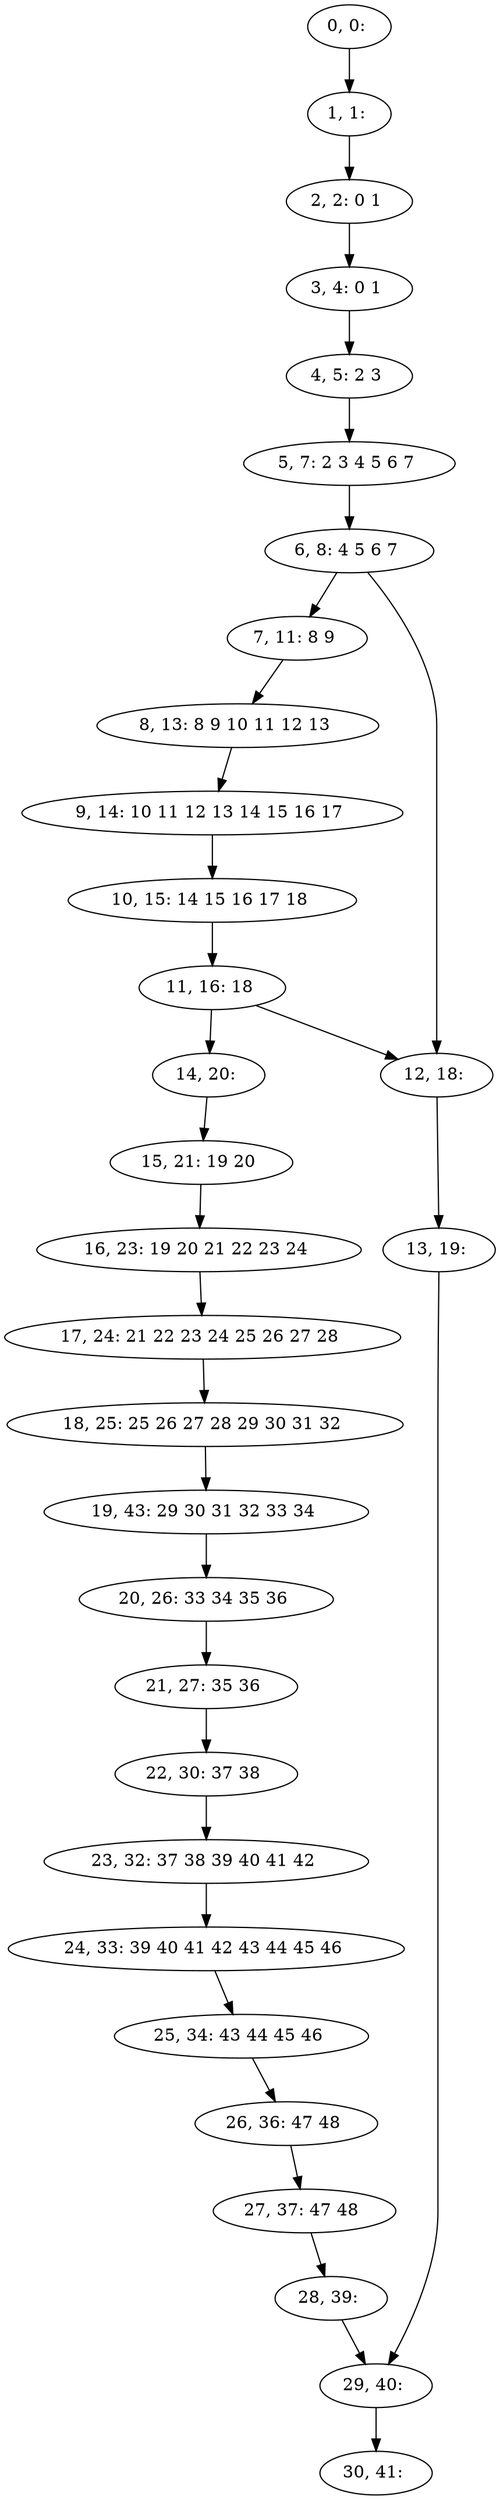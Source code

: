 digraph G {
0[label="0, 0: "];
1[label="1, 1: "];
2[label="2, 2: 0 1 "];
3[label="3, 4: 0 1 "];
4[label="4, 5: 2 3 "];
5[label="5, 7: 2 3 4 5 6 7 "];
6[label="6, 8: 4 5 6 7 "];
7[label="7, 11: 8 9 "];
8[label="8, 13: 8 9 10 11 12 13 "];
9[label="9, 14: 10 11 12 13 14 15 16 17 "];
10[label="10, 15: 14 15 16 17 18 "];
11[label="11, 16: 18 "];
12[label="12, 18: "];
13[label="13, 19: "];
14[label="14, 20: "];
15[label="15, 21: 19 20 "];
16[label="16, 23: 19 20 21 22 23 24 "];
17[label="17, 24: 21 22 23 24 25 26 27 28 "];
18[label="18, 25: 25 26 27 28 29 30 31 32 "];
19[label="19, 43: 29 30 31 32 33 34 "];
20[label="20, 26: 33 34 35 36 "];
21[label="21, 27: 35 36 "];
22[label="22, 30: 37 38 "];
23[label="23, 32: 37 38 39 40 41 42 "];
24[label="24, 33: 39 40 41 42 43 44 45 46 "];
25[label="25, 34: 43 44 45 46 "];
26[label="26, 36: 47 48 "];
27[label="27, 37: 47 48 "];
28[label="28, 39: "];
29[label="29, 40: "];
30[label="30, 41: "];
0->1 ;
1->2 ;
2->3 ;
3->4 ;
4->5 ;
5->6 ;
6->7 ;
6->12 ;
7->8 ;
8->9 ;
9->10 ;
10->11 ;
11->12 ;
11->14 ;
12->13 ;
13->29 ;
14->15 ;
15->16 ;
16->17 ;
17->18 ;
18->19 ;
19->20 ;
20->21 ;
21->22 ;
22->23 ;
23->24 ;
24->25 ;
25->26 ;
26->27 ;
27->28 ;
28->29 ;
29->30 ;
}
